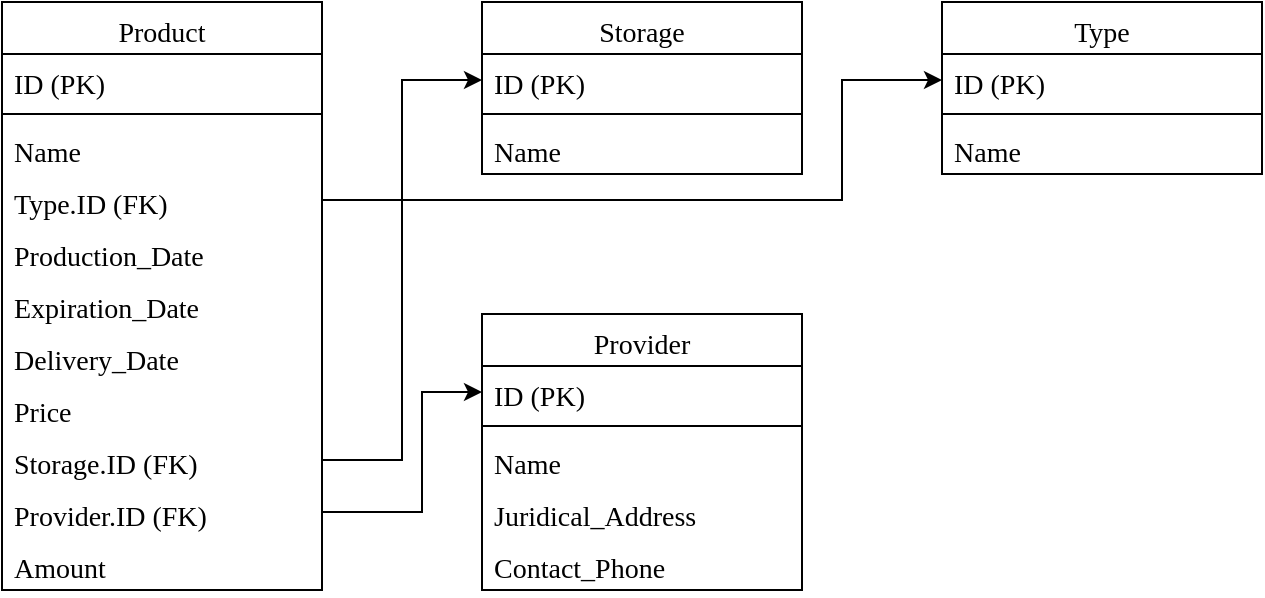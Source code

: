 <mxfile version="14.6.1" type="device"><diagram id="C5RBs43oDa-KdzZeNtuy" name="Page-1"><mxGraphModel dx="1422" dy="794" grid="1" gridSize="10" guides="1" tooltips="1" connect="1" arrows="1" fold="1" page="1" pageScale="1" pageWidth="827" pageHeight="1169" math="0" shadow="0"><root><mxCell id="WIyWlLk6GJQsqaUBKTNV-0"/><mxCell id="WIyWlLk6GJQsqaUBKTNV-1" parent="WIyWlLk6GJQsqaUBKTNV-0"/><mxCell id="zkfFHV4jXpPFQw0GAbJ--0" value="Product" style="swimlane;fontStyle=0;align=center;verticalAlign=top;childLayout=stackLayout;horizontal=1;startSize=26;horizontalStack=0;resizeParent=1;resizeLast=0;collapsible=1;marginBottom=0;rounded=0;shadow=0;strokeWidth=1;fontFamily=Times New Roman;fontSize=14;" parent="WIyWlLk6GJQsqaUBKTNV-1" vertex="1"><mxGeometry x="130" y="180" width="160" height="294" as="geometry"><mxRectangle x="230" y="140" width="160" height="26" as="alternateBounds"/></mxGeometry></mxCell><mxCell id="zkfFHV4jXpPFQw0GAbJ--1" value="ID (PK)" style="text;align=left;verticalAlign=top;spacingLeft=4;spacingRight=4;overflow=hidden;rotatable=0;points=[[0,0.5],[1,0.5]];portConstraint=eastwest;fontFamily=Times New Roman;fontSize=14;" parent="zkfFHV4jXpPFQw0GAbJ--0" vertex="1"><mxGeometry y="26" width="160" height="26" as="geometry"/></mxCell><mxCell id="pbdiZznqVM3T7RFU7Yhx-21" value="" style="line;strokeWidth=1;fillColor=none;align=left;verticalAlign=middle;spacingTop=-1;spacingLeft=3;spacingRight=3;rotatable=0;labelPosition=right;points=[];portConstraint=eastwest;" vertex="1" parent="zkfFHV4jXpPFQw0GAbJ--0"><mxGeometry y="52" width="160" height="8" as="geometry"/></mxCell><mxCell id="zkfFHV4jXpPFQw0GAbJ--2" value="Name" style="text;align=left;verticalAlign=top;spacingLeft=4;spacingRight=4;overflow=hidden;rotatable=0;points=[[0,0.5],[1,0.5]];portConstraint=eastwest;rounded=0;shadow=0;html=0;fontFamily=Times New Roman;fontSize=14;" parent="zkfFHV4jXpPFQw0GAbJ--0" vertex="1"><mxGeometry y="60" width="160" height="26" as="geometry"/></mxCell><mxCell id="zkfFHV4jXpPFQw0GAbJ--3" value="Type.ID (FK)" style="text;align=left;verticalAlign=top;spacingLeft=4;spacingRight=4;overflow=hidden;rotatable=0;points=[[0,0.5],[1,0.5]];portConstraint=eastwest;rounded=0;shadow=0;html=0;fontFamily=Times New Roman;fontSize=14;" parent="zkfFHV4jXpPFQw0GAbJ--0" vertex="1"><mxGeometry y="86" width="160" height="26" as="geometry"/></mxCell><mxCell id="pbdiZznqVM3T7RFU7Yhx-0" value="Production_Date" style="text;align=left;verticalAlign=top;spacingLeft=4;spacingRight=4;overflow=hidden;rotatable=0;points=[[0,0.5],[1,0.5]];portConstraint=eastwest;rounded=0;shadow=0;html=0;fontFamily=Times New Roman;fontSize=14;" vertex="1" parent="zkfFHV4jXpPFQw0GAbJ--0"><mxGeometry y="112" width="160" height="26" as="geometry"/></mxCell><mxCell id="pbdiZznqVM3T7RFU7Yhx-1" value="Expiration_Date" style="text;align=left;verticalAlign=top;spacingLeft=4;spacingRight=4;overflow=hidden;rotatable=0;points=[[0,0.5],[1,0.5]];portConstraint=eastwest;rounded=0;shadow=0;html=0;fontFamily=Times New Roman;fontSize=14;" vertex="1" parent="zkfFHV4jXpPFQw0GAbJ--0"><mxGeometry y="138" width="160" height="26" as="geometry"/></mxCell><mxCell id="pbdiZznqVM3T7RFU7Yhx-2" value="Delivery_Date" style="text;align=left;verticalAlign=top;spacingLeft=4;spacingRight=4;overflow=hidden;rotatable=0;points=[[0,0.5],[1,0.5]];portConstraint=eastwest;rounded=0;shadow=0;html=0;fontFamily=Times New Roman;fontSize=14;" vertex="1" parent="zkfFHV4jXpPFQw0GAbJ--0"><mxGeometry y="164" width="160" height="26" as="geometry"/></mxCell><mxCell id="pbdiZznqVM3T7RFU7Yhx-3" value="Price" style="text;align=left;verticalAlign=top;spacingLeft=4;spacingRight=4;overflow=hidden;rotatable=0;points=[[0,0.5],[1,0.5]];portConstraint=eastwest;rounded=0;shadow=0;html=0;fontFamily=Times New Roman;fontSize=14;" vertex="1" parent="zkfFHV4jXpPFQw0GAbJ--0"><mxGeometry y="190" width="160" height="26" as="geometry"/></mxCell><mxCell id="pbdiZznqVM3T7RFU7Yhx-4" value="Storage.ID (FK)" style="text;align=left;verticalAlign=top;spacingLeft=4;spacingRight=4;overflow=hidden;rotatable=0;points=[[0,0.5],[1,0.5]];portConstraint=eastwest;rounded=0;shadow=0;html=0;fontFamily=Times New Roman;fontSize=14;" vertex="1" parent="zkfFHV4jXpPFQw0GAbJ--0"><mxGeometry y="216" width="160" height="26" as="geometry"/></mxCell><mxCell id="pbdiZznqVM3T7RFU7Yhx-10" value="Provider.ID (FK)" style="text;align=left;verticalAlign=top;spacingLeft=4;spacingRight=4;overflow=hidden;rotatable=0;points=[[0,0.5],[1,0.5]];portConstraint=eastwest;rounded=0;shadow=0;html=0;fontFamily=Times New Roman;fontSize=14;" vertex="1" parent="zkfFHV4jXpPFQw0GAbJ--0"><mxGeometry y="242" width="160" height="26" as="geometry"/></mxCell><mxCell id="pbdiZznqVM3T7RFU7Yhx-11" value="Amount" style="text;align=left;verticalAlign=top;spacingLeft=4;spacingRight=4;overflow=hidden;rotatable=0;points=[[0,0.5],[1,0.5]];portConstraint=eastwest;rounded=0;shadow=0;html=0;fontFamily=Times New Roman;fontSize=14;" vertex="1" parent="zkfFHV4jXpPFQw0GAbJ--0"><mxGeometry y="268" width="160" height="26" as="geometry"/></mxCell><mxCell id="zkfFHV4jXpPFQw0GAbJ--17" value="Storage" style="swimlane;fontStyle=0;align=center;verticalAlign=top;childLayout=stackLayout;horizontal=1;startSize=26;horizontalStack=0;resizeParent=1;resizeLast=0;collapsible=1;marginBottom=0;rounded=0;shadow=0;strokeWidth=1;fontFamily=Times New Roman;fontSize=14;" parent="WIyWlLk6GJQsqaUBKTNV-1" vertex="1"><mxGeometry x="370" y="180" width="160" height="86" as="geometry"><mxRectangle x="550" y="140" width="160" height="26" as="alternateBounds"/></mxGeometry></mxCell><mxCell id="zkfFHV4jXpPFQw0GAbJ--18" value="ID (PK)" style="text;align=left;verticalAlign=top;spacingLeft=4;spacingRight=4;overflow=hidden;rotatable=0;points=[[0,0.5],[1,0.5]];portConstraint=eastwest;fontFamily=Times New Roman;fontSize=14;" parent="zkfFHV4jXpPFQw0GAbJ--17" vertex="1"><mxGeometry y="26" width="160" height="26" as="geometry"/></mxCell><mxCell id="pbdiZznqVM3T7RFU7Yhx-22" value="" style="line;strokeWidth=1;fillColor=none;align=left;verticalAlign=middle;spacingTop=-1;spacingLeft=3;spacingRight=3;rotatable=0;labelPosition=right;points=[];portConstraint=eastwest;" vertex="1" parent="zkfFHV4jXpPFQw0GAbJ--17"><mxGeometry y="52" width="160" height="8" as="geometry"/></mxCell><mxCell id="zkfFHV4jXpPFQw0GAbJ--19" value="Name" style="text;align=left;verticalAlign=top;spacingLeft=4;spacingRight=4;overflow=hidden;rotatable=0;points=[[0,0.5],[1,0.5]];portConstraint=eastwest;rounded=0;shadow=0;html=0;fontFamily=Times New Roman;fontSize=14;" parent="zkfFHV4jXpPFQw0GAbJ--17" vertex="1"><mxGeometry y="60" width="160" height="26" as="geometry"/></mxCell><mxCell id="pbdiZznqVM3T7RFU7Yhx-5" value="Provider" style="swimlane;fontStyle=0;align=center;verticalAlign=top;childLayout=stackLayout;horizontal=1;startSize=26;horizontalStack=0;resizeParent=1;resizeLast=0;collapsible=1;marginBottom=0;rounded=0;shadow=0;strokeWidth=1;fontFamily=Times New Roman;fontSize=14;" vertex="1" parent="WIyWlLk6GJQsqaUBKTNV-1"><mxGeometry x="370" y="336" width="160" height="138" as="geometry"><mxRectangle x="550" y="140" width="160" height="26" as="alternateBounds"/></mxGeometry></mxCell><mxCell id="pbdiZznqVM3T7RFU7Yhx-6" value="ID (PK)" style="text;align=left;verticalAlign=top;spacingLeft=4;spacingRight=4;overflow=hidden;rotatable=0;points=[[0,0.5],[1,0.5]];portConstraint=eastwest;fontFamily=Times New Roman;fontSize=14;" vertex="1" parent="pbdiZznqVM3T7RFU7Yhx-5"><mxGeometry y="26" width="160" height="26" as="geometry"/></mxCell><mxCell id="pbdiZznqVM3T7RFU7Yhx-23" value="" style="line;strokeWidth=1;fillColor=none;align=left;verticalAlign=middle;spacingTop=-1;spacingLeft=3;spacingRight=3;rotatable=0;labelPosition=right;points=[];portConstraint=eastwest;" vertex="1" parent="pbdiZznqVM3T7RFU7Yhx-5"><mxGeometry y="52" width="160" height="8" as="geometry"/></mxCell><mxCell id="pbdiZznqVM3T7RFU7Yhx-7" value="Name" style="text;align=left;verticalAlign=top;spacingLeft=4;spacingRight=4;overflow=hidden;rotatable=0;points=[[0,0.5],[1,0.5]];portConstraint=eastwest;rounded=0;shadow=0;html=0;fontFamily=Times New Roman;fontSize=14;" vertex="1" parent="pbdiZznqVM3T7RFU7Yhx-5"><mxGeometry y="60" width="160" height="26" as="geometry"/></mxCell><mxCell id="pbdiZznqVM3T7RFU7Yhx-8" value="Juridical_Address" style="text;align=left;verticalAlign=top;spacingLeft=4;spacingRight=4;overflow=hidden;rotatable=0;points=[[0,0.5],[1,0.5]];portConstraint=eastwest;rounded=0;shadow=0;html=0;fontFamily=Times New Roman;fontSize=14;" vertex="1" parent="pbdiZznqVM3T7RFU7Yhx-5"><mxGeometry y="86" width="160" height="26" as="geometry"/></mxCell><mxCell id="pbdiZznqVM3T7RFU7Yhx-9" value="Contact_Phone" style="text;align=left;verticalAlign=top;spacingLeft=4;spacingRight=4;overflow=hidden;rotatable=0;points=[[0,0.5],[1,0.5]];portConstraint=eastwest;rounded=0;shadow=0;html=0;fontFamily=Times New Roman;fontSize=14;" vertex="1" parent="pbdiZznqVM3T7RFU7Yhx-5"><mxGeometry y="112" width="160" height="26" as="geometry"/></mxCell><mxCell id="pbdiZznqVM3T7RFU7Yhx-12" value="Type" style="swimlane;fontStyle=0;align=center;verticalAlign=top;childLayout=stackLayout;horizontal=1;startSize=26;horizontalStack=0;resizeParent=1;resizeLast=0;collapsible=1;marginBottom=0;rounded=0;shadow=0;strokeWidth=1;fontFamily=Times New Roman;fontSize=14;" vertex="1" parent="WIyWlLk6GJQsqaUBKTNV-1"><mxGeometry x="600" y="180" width="160" height="86" as="geometry"><mxRectangle x="550" y="140" width="160" height="26" as="alternateBounds"/></mxGeometry></mxCell><mxCell id="pbdiZznqVM3T7RFU7Yhx-13" value="ID (PK)" style="text;align=left;verticalAlign=top;spacingLeft=4;spacingRight=4;overflow=hidden;rotatable=0;points=[[0,0.5],[1,0.5]];portConstraint=eastwest;fontFamily=Times New Roman;fontSize=14;" vertex="1" parent="pbdiZznqVM3T7RFU7Yhx-12"><mxGeometry y="26" width="160" height="26" as="geometry"/></mxCell><mxCell id="pbdiZznqVM3T7RFU7Yhx-24" value="" style="line;strokeWidth=1;fillColor=none;align=left;verticalAlign=middle;spacingTop=-1;spacingLeft=3;spacingRight=3;rotatable=0;labelPosition=right;points=[];portConstraint=eastwest;" vertex="1" parent="pbdiZznqVM3T7RFU7Yhx-12"><mxGeometry y="52" width="160" height="8" as="geometry"/></mxCell><mxCell id="pbdiZznqVM3T7RFU7Yhx-14" value="Name" style="text;align=left;verticalAlign=top;spacingLeft=4;spacingRight=4;overflow=hidden;rotatable=0;points=[[0,0.5],[1,0.5]];portConstraint=eastwest;rounded=0;shadow=0;html=0;fontFamily=Times New Roman;fontSize=14;" vertex="1" parent="pbdiZznqVM3T7RFU7Yhx-12"><mxGeometry y="60" width="160" height="26" as="geometry"/></mxCell><mxCell id="pbdiZznqVM3T7RFU7Yhx-25" style="edgeStyle=orthogonalEdgeStyle;rounded=0;orthogonalLoop=1;jettySize=auto;html=1;entryX=0;entryY=0.5;entryDx=0;entryDy=0;fontFamily=Times New Roman;fontSize=14;" edge="1" parent="WIyWlLk6GJQsqaUBKTNV-1" source="zkfFHV4jXpPFQw0GAbJ--3" target="pbdiZznqVM3T7RFU7Yhx-13"><mxGeometry relative="1" as="geometry"><Array as="points"><mxPoint x="550" y="279"/><mxPoint x="550" y="219"/></Array></mxGeometry></mxCell><mxCell id="pbdiZznqVM3T7RFU7Yhx-26" style="edgeStyle=orthogonalEdgeStyle;rounded=0;orthogonalLoop=1;jettySize=auto;html=1;entryX=0;entryY=0.5;entryDx=0;entryDy=0;fontFamily=Times New Roman;fontSize=14;" edge="1" parent="WIyWlLk6GJQsqaUBKTNV-1" source="pbdiZznqVM3T7RFU7Yhx-4" target="zkfFHV4jXpPFQw0GAbJ--18"><mxGeometry relative="1" as="geometry"/></mxCell><mxCell id="pbdiZznqVM3T7RFU7Yhx-27" style="edgeStyle=orthogonalEdgeStyle;rounded=0;orthogonalLoop=1;jettySize=auto;html=1;entryX=0;entryY=0.5;entryDx=0;entryDy=0;fontFamily=Times New Roman;fontSize=14;" edge="1" parent="WIyWlLk6GJQsqaUBKTNV-1" source="pbdiZznqVM3T7RFU7Yhx-10" target="pbdiZznqVM3T7RFU7Yhx-6"><mxGeometry relative="1" as="geometry"><Array as="points"><mxPoint x="340" y="435"/><mxPoint x="340" y="375"/></Array></mxGeometry></mxCell></root></mxGraphModel></diagram></mxfile>